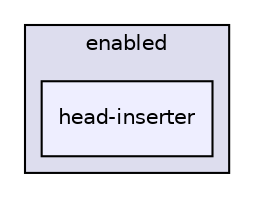 digraph "modules/enabled/head-inserter" {
  compound=true
  node [ fontsize="10", fontname="Helvetica"];
  edge [ labelfontsize="10", labelfontname="Helvetica"];
  subgraph clusterdir_378ef3c682277ef2d15fb43e7be64692 {
    graph [ bgcolor="#ddddee", pencolor="black", label="enabled" fontname="Helvetica", fontsize="10", URL="dir_378ef3c682277ef2d15fb43e7be64692.html"]
  dir_ad9e5f766f152fe9808892eedfa1a297 [shape=box, label="head-inserter", style="filled", fillcolor="#eeeeff", pencolor="black", URL="dir_ad9e5f766f152fe9808892eedfa1a297.html"];
  }
}
